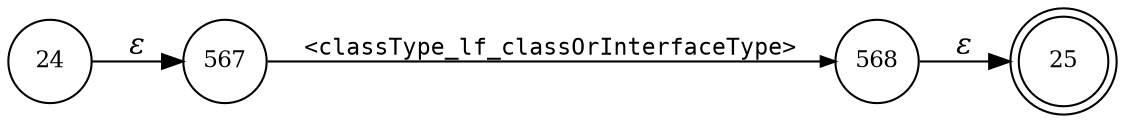 digraph ATN {
rankdir=LR;
s25[fontsize=11, label="25", shape=doublecircle, fixedsize=true, width=.6];
s567[fontsize=11,label="567", shape=circle, fixedsize=true, width=.55, peripheries=1];
s24[fontsize=11,label="24", shape=circle, fixedsize=true, width=.55, peripheries=1];
s568[fontsize=11,label="568", shape=circle, fixedsize=true, width=.55, peripheries=1];
s24 -> s567 [fontname="Times-Italic", label="&epsilon;"];
s567 -> s568 [fontsize=11, fontname="Courier", arrowsize=.7, label = "<classType_lf_classOrInterfaceType>", arrowhead = normal];
s568 -> s25 [fontname="Times-Italic", label="&epsilon;"];
}